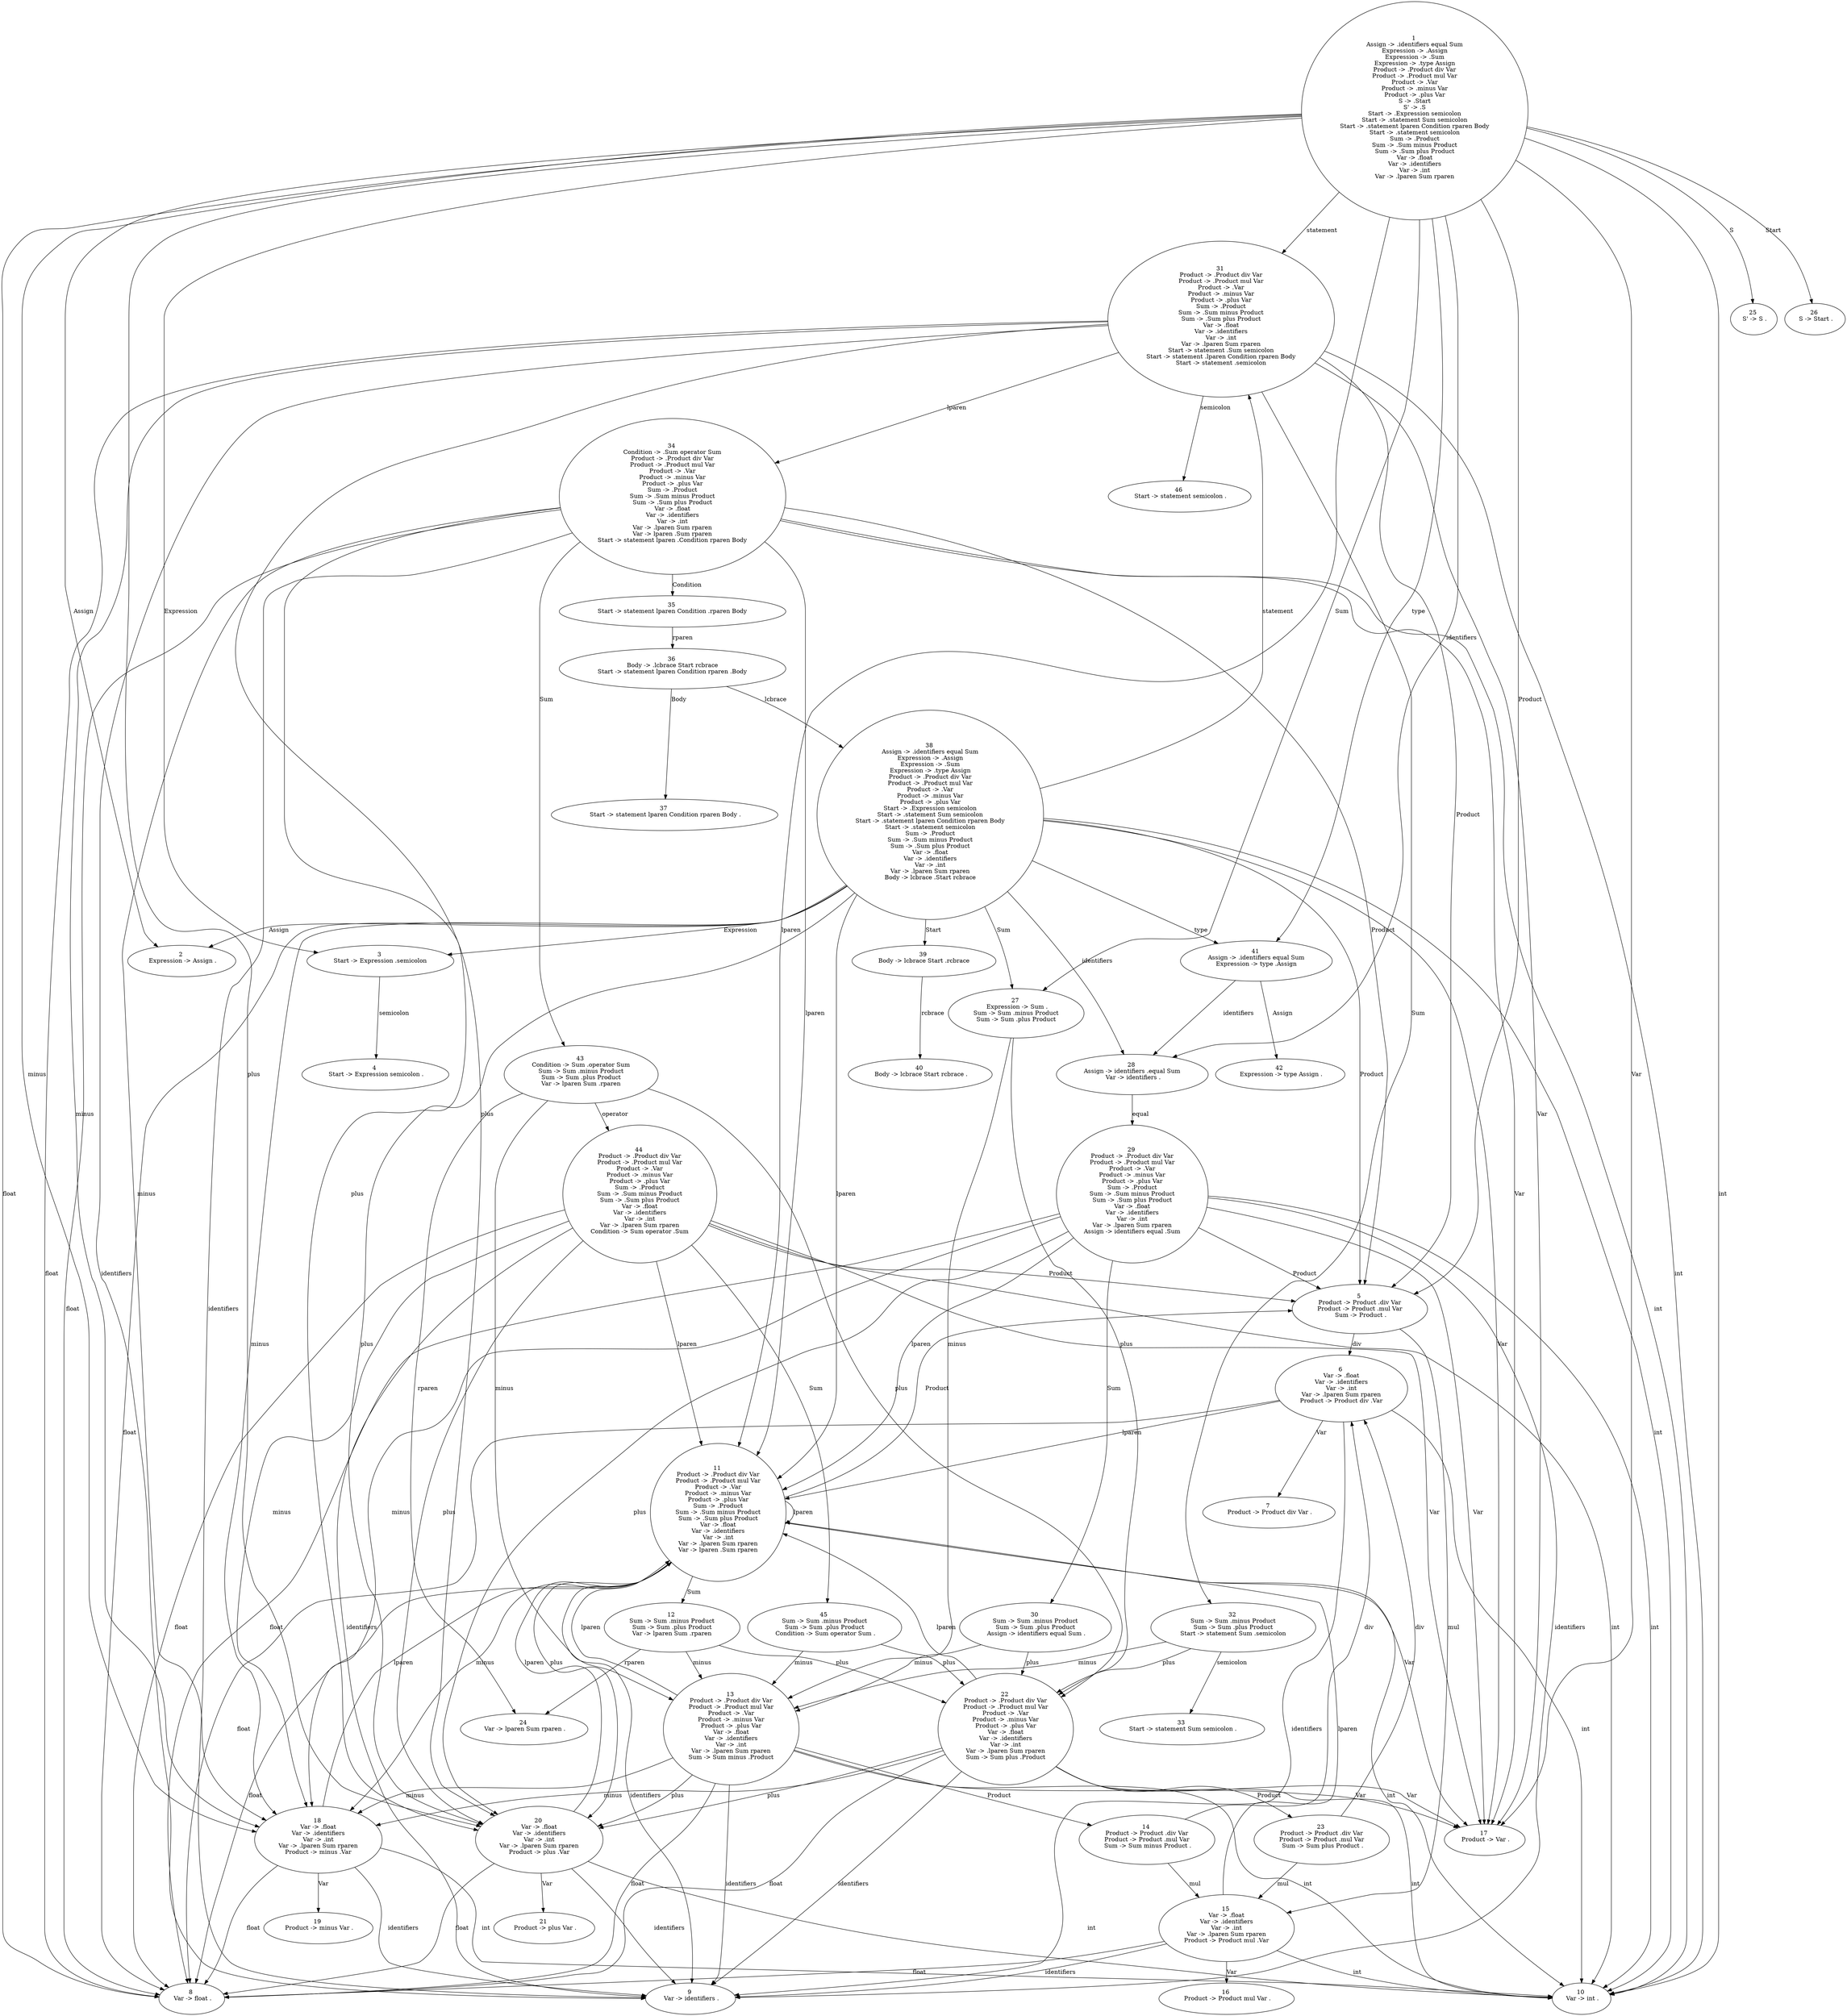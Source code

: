 digraph graphname {
	1[label= "1 \n Assign -> .identifiers equal Sum \n Expression -> .Assign \n Expression -> .Sum \n Expression -> .type Assign \n Product -> .Product div Var \n Product -> .Product mul Var \n Product -> .Var \n Product -> .minus Var \n Product -> .plus Var \n S -> .Start \n S' -> .S \n Start -> .Expression semicolon \n Start -> .statement Sum semicolon \n Start -> .statement lparen Condition rparen Body \n Start -> .statement semicolon \n Sum -> .Product \n Sum -> .Sum minus Product \n Sum -> .Sum plus Product \n Var -> .float \n Var -> .identifiers \n Var -> .int \n Var -> .lparen Sum rparen \n "];
	2[label= "2 \n Expression -> Assign .\n "];
	3[label= "3 \n Start -> Expression .semicolon \n "];
	4[label= "4 \n Start -> Expression semicolon .\n "];
	5[label= "5 \n Product -> Product .div Var \n Product -> Product .mul Var \n Sum -> Product .\n "];
	6[label= "6 \n Var -> .float \n Var -> .identifiers \n Var -> .int \n Var -> .lparen Sum rparen \n Product -> Product div .Var \n "];
	7[label= "7 \n Product -> Product div Var .\n "];
	8[label= "8 \n Var -> float .\n "];
	9[label= "9 \n Var -> identifiers .\n "];
	10[label= "10 \n Var -> int .\n "];
	11[label= "11 \n Product -> .Product div Var \n Product -> .Product mul Var \n Product -> .Var \n Product -> .minus Var \n Product -> .plus Var \n Sum -> .Product \n Sum -> .Sum minus Product \n Sum -> .Sum plus Product \n Var -> .float \n Var -> .identifiers \n Var -> .int \n Var -> .lparen Sum rparen \n Var -> lparen .Sum rparen \n "];
	12[label= "12 \n Sum -> Sum .minus Product \n Sum -> Sum .plus Product \n Var -> lparen Sum .rparen \n "];
	13[label= "13 \n Product -> .Product div Var \n Product -> .Product mul Var \n Product -> .Var \n Product -> .minus Var \n Product -> .plus Var \n Var -> .float \n Var -> .identifiers \n Var -> .int \n Var -> .lparen Sum rparen \n Sum -> Sum minus .Product \n "];
	14[label= "14 \n Product -> Product .div Var \n Product -> Product .mul Var \n Sum -> Sum minus Product .\n "];
	15[label= "15 \n Var -> .float \n Var -> .identifiers \n Var -> .int \n Var -> .lparen Sum rparen \n Product -> Product mul .Var \n "];
	16[label= "16 \n Product -> Product mul Var .\n "];
	17[label= "17 \n Product -> Var .\n "];
	18[label= "18 \n Var -> .float \n Var -> .identifiers \n Var -> .int \n Var -> .lparen Sum rparen \n Product -> minus .Var \n "];
	19[label= "19 \n Product -> minus Var .\n "];
	20[label= "20 \n Var -> .float \n Var -> .identifiers \n Var -> .int \n Var -> .lparen Sum rparen \n Product -> plus .Var \n "];
	21[label= "21 \n Product -> plus Var .\n "];
	22[label= "22 \n Product -> .Product div Var \n Product -> .Product mul Var \n Product -> .Var \n Product -> .minus Var \n Product -> .plus Var \n Var -> .float \n Var -> .identifiers \n Var -> .int \n Var -> .lparen Sum rparen \n Sum -> Sum plus .Product \n "];
	23[label= "23 \n Product -> Product .div Var \n Product -> Product .mul Var \n Sum -> Sum plus Product .\n "];
	24[label= "24 \n Var -> lparen Sum rparen .\n "];
	25[label= "25 \n S' -> S .\n "];
	26[label= "26 \n S -> Start .\n "];
	27[label= "27 \n Expression -> Sum .\n Sum -> Sum .minus Product \n Sum -> Sum .plus Product \n "];
	28[label= "28 \n Assign -> identifiers .equal Sum \n Var -> identifiers .\n "];
	29[label= "29 \n Product -> .Product div Var \n Product -> .Product mul Var \n Product -> .Var \n Product -> .minus Var \n Product -> .plus Var \n Sum -> .Product \n Sum -> .Sum minus Product \n Sum -> .Sum plus Product \n Var -> .float \n Var -> .identifiers \n Var -> .int \n Var -> .lparen Sum rparen \n Assign -> identifiers equal .Sum \n "];
	30[label= "30 \n Sum -> Sum .minus Product \n Sum -> Sum .plus Product \n Assign -> identifiers equal Sum .\n "];
	31[label= "31 \n Product -> .Product div Var \n Product -> .Product mul Var \n Product -> .Var \n Product -> .minus Var \n Product -> .plus Var \n Sum -> .Product \n Sum -> .Sum minus Product \n Sum -> .Sum plus Product \n Var -> .float \n Var -> .identifiers \n Var -> .int \n Var -> .lparen Sum rparen \n Start -> statement .Sum semicolon \n Start -> statement .lparen Condition rparen Body \n Start -> statement .semicolon \n "];
	32[label= "32 \n Sum -> Sum .minus Product \n Sum -> Sum .plus Product \n Start -> statement Sum .semicolon \n "];
	33[label= "33 \n Start -> statement Sum semicolon .\n "];
	34[label= "34 \n Condition -> .Sum operator Sum \n Product -> .Product div Var \n Product -> .Product mul Var \n Product -> .Var \n Product -> .minus Var \n Product -> .plus Var \n Sum -> .Product \n Sum -> .Sum minus Product \n Sum -> .Sum plus Product \n Var -> .float \n Var -> .identifiers \n Var -> .int \n Var -> .lparen Sum rparen \n Var -> lparen .Sum rparen \n Start -> statement lparen .Condition rparen Body \n "];
	35[label= "35 \n Start -> statement lparen Condition .rparen Body \n "];
	36[label= "36 \n Body -> .lcbrace Start rcbrace \n Start -> statement lparen Condition rparen .Body \n "];
	37[label= "37 \n Start -> statement lparen Condition rparen Body .\n "];
	38[label= "38 \n Assign -> .identifiers equal Sum \n Expression -> .Assign \n Expression -> .Sum \n Expression -> .type Assign \n Product -> .Product div Var \n Product -> .Product mul Var \n Product -> .Var \n Product -> .minus Var \n Product -> .plus Var \n Start -> .Expression semicolon \n Start -> .statement Sum semicolon \n Start -> .statement lparen Condition rparen Body \n Start -> .statement semicolon \n Sum -> .Product \n Sum -> .Sum minus Product \n Sum -> .Sum plus Product \n Var -> .float \n Var -> .identifiers \n Var -> .int \n Var -> .lparen Sum rparen \n Body -> lcbrace .Start rcbrace \n "];
	39[label= "39 \n Body -> lcbrace Start .rcbrace \n "];
	40[label= "40 \n Body -> lcbrace Start rcbrace .\n "];
	41[label= "41 \n Assign -> .identifiers equal Sum \n Expression -> type .Assign \n "];
	42[label= "42 \n Expression -> type Assign .\n "];
	43[label= "43 \n Condition -> Sum .operator Sum \n Sum -> Sum .minus Product \n Sum -> Sum .plus Product \n Var -> lparen Sum .rparen \n "];
	44[label= "44 \n Product -> .Product div Var \n Product -> .Product mul Var \n Product -> .Var \n Product -> .minus Var \n Product -> .plus Var \n Sum -> .Product \n Sum -> .Sum minus Product \n Sum -> .Sum plus Product \n Var -> .float \n Var -> .identifiers \n Var -> .int \n Var -> .lparen Sum rparen \n Condition -> Sum operator .Sum \n "];
	45[label= "45 \n Sum -> Sum .minus Product \n Sum -> Sum .plus Product \n Condition -> Sum operator Sum .\n "];
	46[label= "46 \n Start -> statement semicolon .\n "];
	1 -> 2 [ label = "Assign"];
	1 -> 3 [ label = "Expression"];
	1 -> 5 [ label = "Product"];
	1 -> 25 [ label = "S"];
	1 -> 26 [ label = "Start"];
	1 -> 27 [ label = "Sum"];
	1 -> 17 [ label = "Var"];
	1 -> 8 [ label = "float"];
	1 -> 28 [ label = "identifiers"];
	1 -> 10 [ label = "int"];
	1 -> 11 [ label = "lparen"];
	1 -> 18 [ label = "minus"];
	1 -> 20 [ label = "plus"];
	1 -> 31 [ label = "statement"];
	1 -> 41 [ label = "type"];
	3 -> 4 [ label = "semicolon"];
	5 -> 6 [ label = "div"];
	5 -> 15 [ label = "mul"];
	6 -> 7 [ label = "Var"];
	6 -> 8 [ label = "float"];
	6 -> 9 [ label = "identifiers"];
	6 -> 10 [ label = "int"];
	6 -> 11 [ label = "lparen"];
	11 -> 5 [ label = "Product"];
	11 -> 12 [ label = "Sum"];
	11 -> 17 [ label = "Var"];
	11 -> 8 [ label = "float"];
	11 -> 9 [ label = "identifiers"];
	11 -> 10 [ label = "int"];
	11 -> 11 [ label = "lparen"];
	11 -> 18 [ label = "minus"];
	11 -> 20 [ label = "plus"];
	12 -> 13 [ label = "minus"];
	12 -> 22 [ label = "plus"];
	12 -> 24 [ label = "rparen"];
	13 -> 14 [ label = "Product"];
	13 -> 17 [ label = "Var"];
	13 -> 8 [ label = "float"];
	13 -> 9 [ label = "identifiers"];
	13 -> 10 [ label = "int"];
	13 -> 11 [ label = "lparen"];
	13 -> 18 [ label = "minus"];
	13 -> 20 [ label = "plus"];
	14 -> 6 [ label = "div"];
	14 -> 15 [ label = "mul"];
	15 -> 16 [ label = "Var"];
	15 -> 8 [ label = "float"];
	15 -> 9 [ label = "identifiers"];
	15 -> 10 [ label = "int"];
	15 -> 11 [ label = "lparen"];
	18 -> 19 [ label = "Var"];
	18 -> 8 [ label = "float"];
	18 -> 9 [ label = "identifiers"];
	18 -> 10 [ label = "int"];
	18 -> 11 [ label = "lparen"];
	20 -> 21 [ label = "Var"];
	20 -> 8 [ label = "float"];
	20 -> 9 [ label = "identifiers"];
	20 -> 10 [ label = "int"];
	20 -> 11 [ label = "lparen"];
	22 -> 23 [ label = "Product"];
	22 -> 17 [ label = "Var"];
	22 -> 8 [ label = "float"];
	22 -> 9 [ label = "identifiers"];
	22 -> 10 [ label = "int"];
	22 -> 11 [ label = "lparen"];
	22 -> 18 [ label = "minus"];
	22 -> 20 [ label = "plus"];
	23 -> 6 [ label = "div"];
	23 -> 15 [ label = "mul"];
	27 -> 13 [ label = "minus"];
	27 -> 22 [ label = "plus"];
	28 -> 29 [ label = "equal"];
	29 -> 5 [ label = "Product"];
	29 -> 30 [ label = "Sum"];
	29 -> 17 [ label = "Var"];
	29 -> 8 [ label = "float"];
	29 -> 9 [ label = "identifiers"];
	29 -> 10 [ label = "int"];
	29 -> 11 [ label = "lparen"];
	29 -> 18 [ label = "minus"];
	29 -> 20 [ label = "plus"];
	30 -> 13 [ label = "minus"];
	30 -> 22 [ label = "plus"];
	31 -> 5 [ label = "Product"];
	31 -> 32 [ label = "Sum"];
	31 -> 17 [ label = "Var"];
	31 -> 8 [ label = "float"];
	31 -> 9 [ label = "identifiers"];
	31 -> 10 [ label = "int"];
	31 -> 34 [ label = "lparen"];
	31 -> 18 [ label = "minus"];
	31 -> 20 [ label = "plus"];
	31 -> 46 [ label = "semicolon"];
	32 -> 13 [ label = "minus"];
	32 -> 22 [ label = "plus"];
	32 -> 33 [ label = "semicolon"];
	34 -> 35 [ label = "Condition"];
	34 -> 5 [ label = "Product"];
	34 -> 43 [ label = "Sum"];
	34 -> 17 [ label = "Var"];
	34 -> 8 [ label = "float"];
	34 -> 9 [ label = "identifiers"];
	34 -> 10 [ label = "int"];
	34 -> 11 [ label = "lparen"];
	34 -> 18 [ label = "minus"];
	34 -> 20 [ label = "plus"];
	35 -> 36 [ label = "rparen"];
	36 -> 37 [ label = "Body"];
	36 -> 38 [ label = "lcbrace"];
	38 -> 2 [ label = "Assign"];
	38 -> 3 [ label = "Expression"];
	38 -> 5 [ label = "Product"];
	38 -> 39 [ label = "Start"];
	38 -> 27 [ label = "Sum"];
	38 -> 17 [ label = "Var"];
	38 -> 8 [ label = "float"];
	38 -> 28 [ label = "identifiers"];
	38 -> 10 [ label = "int"];
	38 -> 11 [ label = "lparen"];
	38 -> 18 [ label = "minus"];
	38 -> 20 [ label = "plus"];
	38 -> 31 [ label = "statement"];
	38 -> 41 [ label = "type"];
	39 -> 40 [ label = "rcbrace"];
	41 -> 42 [ label = "Assign"];
	41 -> 28 [ label = "identifiers"];
	43 -> 13 [ label = "minus"];
	43 -> 44 [ label = "operator"];
	43 -> 22 [ label = "plus"];
	43 -> 24 [ label = "rparen"];
	44 -> 5 [ label = "Product"];
	44 -> 45 [ label = "Sum"];
	44 -> 17 [ label = "Var"];
	44 -> 8 [ label = "float"];
	44 -> 9 [ label = "identifiers"];
	44 -> 10 [ label = "int"];
	44 -> 11 [ label = "lparen"];
	44 -> 18 [ label = "minus"];
	44 -> 20 [ label = "plus"];
	45 -> 13 [ label = "minus"];
	45 -> 22 [ label = "plus"];
}